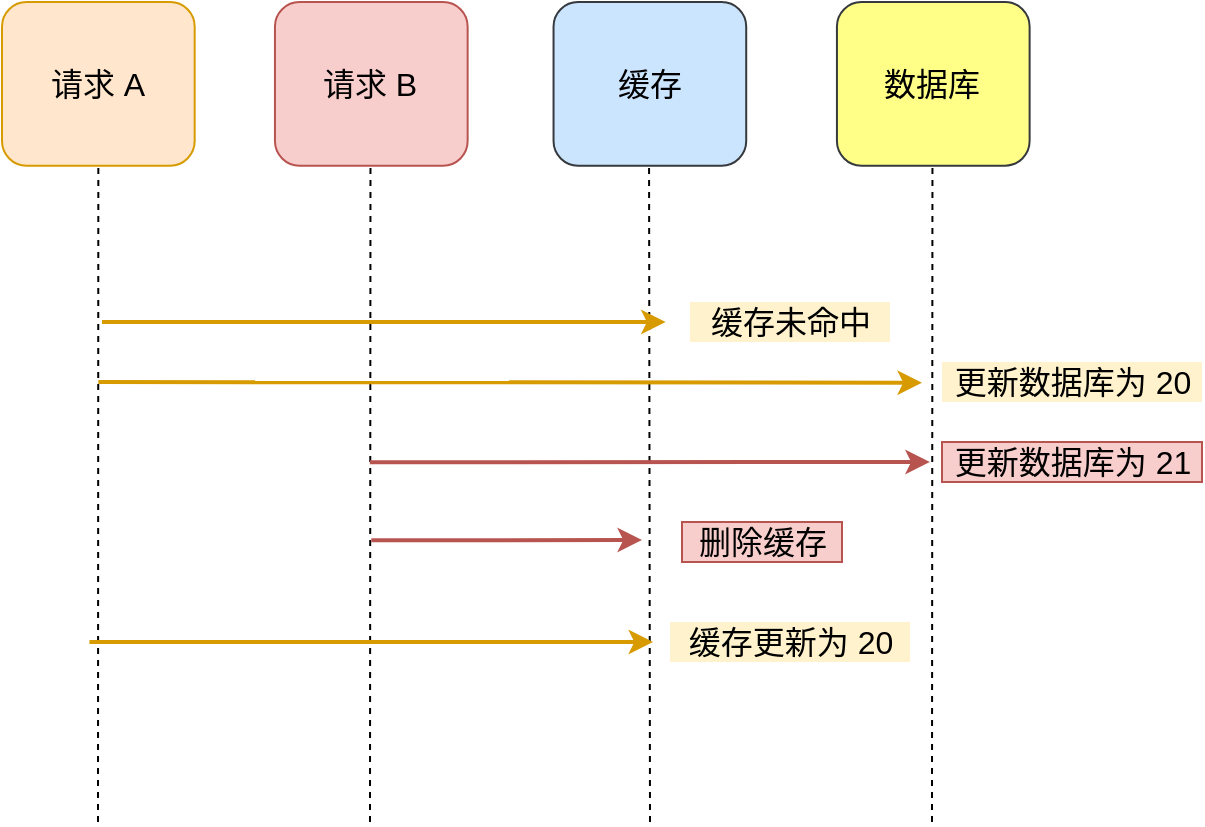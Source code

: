 <mxfile version="15.0.4" type="github">
  <diagram id="GQd56cVxhgZU0aJjjBYL" name="第 1 页">
    <mxGraphModel dx="1102" dy="582" grid="1" gridSize="10" guides="1" tooltips="1" connect="1" arrows="1" fold="1" page="1" pageScale="1" pageWidth="827" pageHeight="1169" math="0" shadow="0">
      <root>
        <mxCell id="0" />
        <mxCell id="1" parent="0" />
        <mxCell id="3gH9Q7_uaoJ5qEohVJGO-1" value="请求 A" style="rounded=1;whiteSpace=wrap;html=1;fontSize=16;fillColor=#ffe6cc;strokeColor=#d79b00;" vertex="1" parent="1">
          <mxGeometry x="70" y="150" width="96.338" height="81.818" as="geometry" />
        </mxCell>
        <mxCell id="3gH9Q7_uaoJ5qEohVJGO-2" value="请求 B" style="rounded=1;whiteSpace=wrap;html=1;fontSize=16;fillColor=#f8cecc;strokeColor=#b85450;" vertex="1" parent="1">
          <mxGeometry x="206.479" y="150" width="96.338" height="81.818" as="geometry" />
        </mxCell>
        <mxCell id="3gH9Q7_uaoJ5qEohVJGO-3" value="缓存" style="rounded=1;whiteSpace=wrap;html=1;fontSize=16;fillColor=#cce5ff;strokeColor=#36393d;" vertex="1" parent="1">
          <mxGeometry x="345.768" y="150" width="96.338" height="81.818" as="geometry" />
        </mxCell>
        <mxCell id="3gH9Q7_uaoJ5qEohVJGO-4" value="数据库" style="rounded=1;whiteSpace=wrap;html=1;fontSize=16;fillColor=#ffff88;strokeColor=#36393d;" vertex="1" parent="1">
          <mxGeometry x="487.465" y="150" width="96.338" height="81.818" as="geometry" />
        </mxCell>
        <mxCell id="3gH9Q7_uaoJ5qEohVJGO-5" value="" style="endArrow=none;html=1;fontSize=16;entryX=0.5;entryY=1;entryDx=0;entryDy=0;dashed=1;" edge="1" parent="1" target="3gH9Q7_uaoJ5qEohVJGO-1">
          <mxGeometry x="70" y="150" width="50" height="50" as="geometry">
            <mxPoint x="118" y="560" as="sourcePoint" />
            <mxPoint x="150.282" y="272.727" as="targetPoint" />
          </mxGeometry>
        </mxCell>
        <mxCell id="3gH9Q7_uaoJ5qEohVJGO-6" value="" style="endArrow=none;html=1;fontSize=16;entryX=0.5;entryY=1;entryDx=0;entryDy=0;dashed=1;" edge="1" parent="1">
          <mxGeometry x="70" y="150" width="50" height="50" as="geometry">
            <mxPoint x="254" y="560" as="sourcePoint" />
            <mxPoint x="254.246" y="231.818" as="targetPoint" />
          </mxGeometry>
        </mxCell>
        <mxCell id="3gH9Q7_uaoJ5qEohVJGO-7" value="" style="endArrow=none;html=1;fontSize=16;entryX=0.5;entryY=1;entryDx=0;entryDy=0;dashed=1;" edge="1" parent="1">
          <mxGeometry x="70" y="150" width="50" height="50" as="geometry">
            <mxPoint x="394" y="560" as="sourcePoint" />
            <mxPoint x="393.535" y="231.818" as="targetPoint" />
          </mxGeometry>
        </mxCell>
        <mxCell id="3gH9Q7_uaoJ5qEohVJGO-8" value="" style="endArrow=none;html=1;fontSize=16;entryX=0.5;entryY=1;entryDx=0;entryDy=0;dashed=1;" edge="1" parent="1">
          <mxGeometry x="70" y="150" width="50" height="50" as="geometry">
            <mxPoint x="535" y="560" as="sourcePoint" />
            <mxPoint x="535.232" y="231.818" as="targetPoint" />
          </mxGeometry>
        </mxCell>
        <mxCell id="3gH9Q7_uaoJ5qEohVJGO-9" value="" style="endArrow=classic;html=1;fontSize=16;fillColor=#ffcd28;strokeColor=#d79b00;gradientColor=#ffa500;strokeWidth=2;" edge="1" parent="1">
          <mxGeometry x="65.56" y="320" width="50" height="50" as="geometry">
            <mxPoint x="113.729" y="470" as="sourcePoint" />
            <mxPoint x="395.56" y="470" as="targetPoint" />
          </mxGeometry>
        </mxCell>
        <mxCell id="3gH9Q7_uaoJ5qEohVJGO-10" value="缓存未命中" style="text;html=1;align=center;verticalAlign=middle;resizable=0;points=[];autosize=1;fillColor=#fff2cc;fontSize=16;" vertex="1" parent="1">
          <mxGeometry x="414.002" y="300.004" width="100" height="20" as="geometry" />
        </mxCell>
        <mxCell id="3gH9Q7_uaoJ5qEohVJGO-12" value="" style="endArrow=classic;html=1;fontSize=16;strokeWidth=2;gradientColor=#ffa500;fillColor=#ffcd28;strokeColor=#d79b00;" edge="1" parent="1">
          <mxGeometry x="70" y="-14.55" width="50" height="50" as="geometry">
            <mxPoint x="118.169" y="339.995" as="sourcePoint" />
            <mxPoint x="530" y="340.36" as="targetPoint" />
          </mxGeometry>
        </mxCell>
        <mxCell id="3gH9Q7_uaoJ5qEohVJGO-13" value="更新数据库为 20" style="text;html=1;align=center;verticalAlign=middle;resizable=0;points=[];autosize=1;fillColor=#fff2cc;fontSize=16;strokeWidth=2;" vertex="1" parent="1">
          <mxGeometry x="540.005" y="329.999" width="130" height="20" as="geometry" />
        </mxCell>
        <mxCell id="3gH9Q7_uaoJ5qEohVJGO-17" value="" style="endArrow=classic;html=1;fontSize=16;strokeWidth=2;gradientColor=#ea6b66;fillColor=#f8cecc;strokeColor=#b85450;" edge="1" parent="1">
          <mxGeometry x="69.29" y="162" width="50" height="50" as="geometry">
            <mxPoint x="253.938" y="380.182" as="sourcePoint" />
            <mxPoint x="533.94" y="380" as="targetPoint" />
          </mxGeometry>
        </mxCell>
        <mxCell id="3gH9Q7_uaoJ5qEohVJGO-18" value="更新数据库为 21" style="text;html=1;align=center;verticalAlign=middle;resizable=0;points=[];autosize=1;strokeColor=#b85450;fillColor=#f8cecc;fontSize=16;" vertex="1" parent="1">
          <mxGeometry x="540" y="370" width="130" height="20" as="geometry" />
        </mxCell>
        <mxCell id="3gH9Q7_uaoJ5qEohVJGO-19" value="" style="endArrow=classic;html=1;fontSize=16;strokeWidth=2;gradientColor=#ea6b66;fillColor=#f8cecc;strokeColor=#b85450;" edge="1" parent="1">
          <mxGeometry x="70" y="201" width="50" height="50" as="geometry">
            <mxPoint x="254.648" y="419.182" as="sourcePoint" />
            <mxPoint x="390" y="419" as="targetPoint" />
          </mxGeometry>
        </mxCell>
        <mxCell id="3gH9Q7_uaoJ5qEohVJGO-20" value="删除缓存" style="text;html=1;align=center;verticalAlign=middle;resizable=0;points=[];autosize=1;strokeColor=#b85450;fillColor=#f8cecc;fontSize=16;" vertex="1" parent="1">
          <mxGeometry x="410" y="410" width="80" height="20" as="geometry" />
        </mxCell>
        <mxCell id="3gH9Q7_uaoJ5qEohVJGO-21" value="" style="endArrow=classic;html=1;fontSize=16;fillColor=#ffcd28;strokeColor=#d79b00;gradientColor=#ffa500;strokeWidth=2;" edge="1" parent="1">
          <mxGeometry x="71.83" y="160" width="50" height="50" as="geometry">
            <mxPoint x="119.999" y="310" as="sourcePoint" />
            <mxPoint x="401.83" y="310" as="targetPoint" />
          </mxGeometry>
        </mxCell>
        <mxCell id="3gH9Q7_uaoJ5qEohVJGO-22" value="缓存更新为 20" style="text;html=1;align=center;verticalAlign=middle;resizable=0;points=[];autosize=1;fillColor=#fff2cc;fontSize=16;" vertex="1" parent="1">
          <mxGeometry x="404.002" y="460.004" width="120" height="20" as="geometry" />
        </mxCell>
      </root>
    </mxGraphModel>
  </diagram>
</mxfile>
